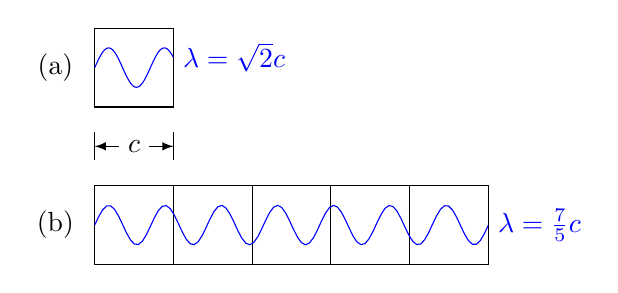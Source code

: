 \begin{tikzpicture}[domain=0:5]

\node at (-3,2.5) {(a)};
\draw[latex-latex] (-2.5,1.5) -- ++(1,0) node[midway,fill=white] {$c$};
\draw (-2.5,1.5)++(0,0.5em) -- ++(0,-1em);
\draw (-1.5,1.5)++(0,0.5em) -- ++(0,-1em);

\node at (-3,0.5) {(b)};
\draw (-2.5,2) rectangle (-1.5,3);
\draw[color=blue,samples=100,domain=0:1] plot ({\x-2.5},{0.25*sin(sqrt(2)*2*pi*\x r)+2.5}) node[right] {$\lambda=\sqrt{2} c$};

\draw (-2.5,0) rectangle (2.5,1);
\foreach \x in {-1.5,-0.5,0.5,1.5}{
  \draw (\x,0) -- ++(0,1);
}
\draw[color=blue,samples=100] plot ({\x-2.5},{0.25*sin(7*2*pi/5*\x r)+0.5}) node[right] {$\lambda=\frac{7}{5} c$};

\end{tikzpicture}
